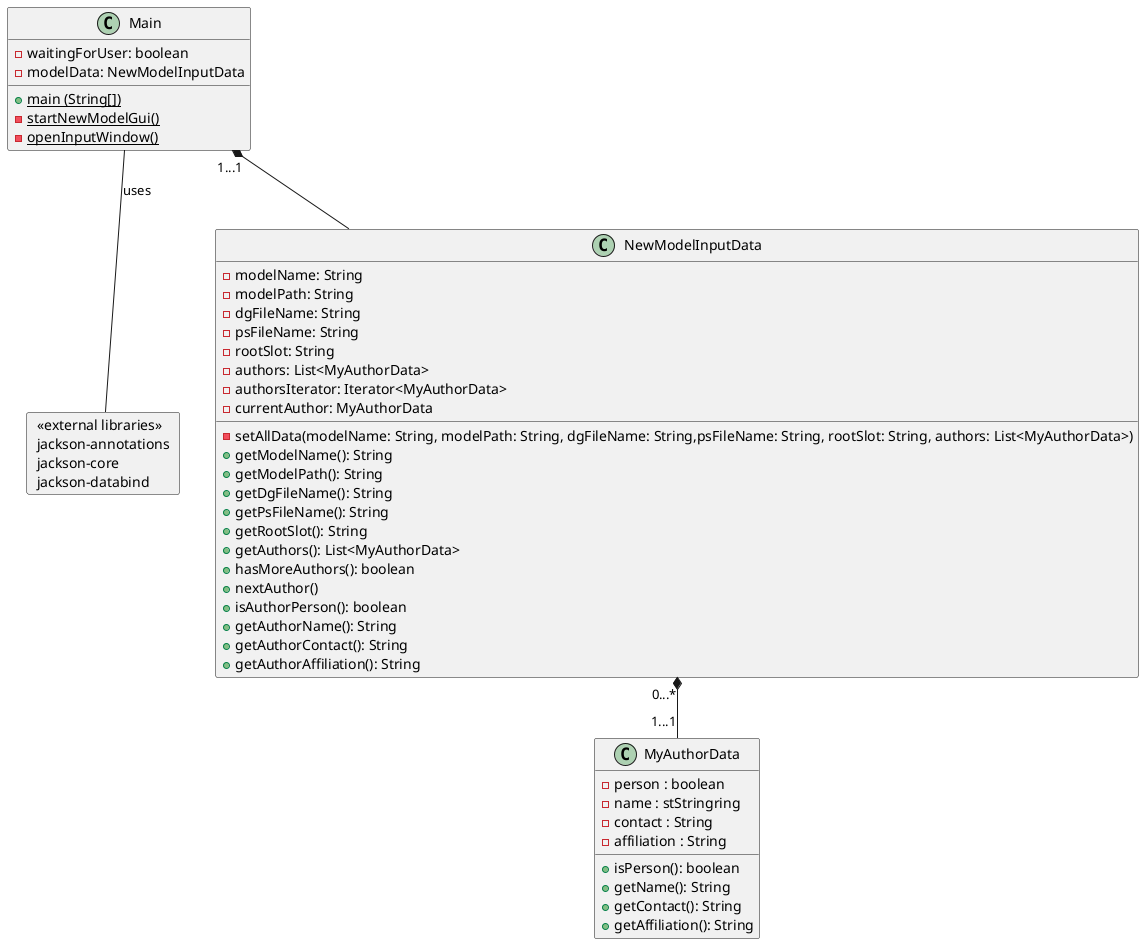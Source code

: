 @startuml
card ext [
    <<external libraries>>
    jackson-annotations
	jackson-core
	jackson-databind
]

class Main {
	- waitingForUser: boolean
	- modelData: NewModelInputData

	+ {static} main (String[])
	- {static} startNewModelGui()
	- {static} openInputWindow()
}


class MyAuthorData {
	- person : boolean
	- name : stStringring
	- contact : String
	- affiliation : String

	+ isPerson(): boolean
	+ getName(): String
	+ getContact(): String
	+ getAffiliation(): String
}

class NewModelInputData {
	-  modelName: String
    -  modelPath: String
    -  dgFileName: String
    -  psFileName: String
    -  rootSlot: String
    - authors: List<MyAuthorData>
    - authorsIterator: Iterator<MyAuthorData>
    - currentAuthor: MyAuthorData

	-setAllData(modelName: String, modelPath: String, dgFileName: String,psFileName: String, rootSlot: String, authors: List<MyAuthorData>)
	+getModelName(): String
	+getModelPath(): String
	+getDgFileName(): String
	+getPsFileName(): String
	+getRootSlot(): String
	+getAuthors(): List<MyAuthorData>
	+hasMoreAuthors(): boolean
	+nextAuthor()
	+isAuthorPerson(): boolean
	+getAuthorName(): String
	+getAuthorContact(): String
	+getAuthorAffiliation(): String
}

Main -- ext: uses
NewModelInputData "0...*" *-- "1...1" MyAuthorData
Main "1...1" *-- NewModelInputData

@enduml
